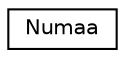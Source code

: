 digraph "Graphical Class Hierarchy"
{
 // LATEX_PDF_SIZE
  edge [fontname="Helvetica",fontsize="10",labelfontname="Helvetica",labelfontsize="10"];
  node [fontname="Helvetica",fontsize="10",shape=record];
  rankdir="LR";
  Node0 [label="Numaa",height=0.2,width=0.4,color="black", fillcolor="white", style="filled",URL="$struct_numaa.html",tooltip=" "];
}
